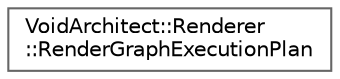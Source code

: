 digraph "Graphical Class Hierarchy"
{
 // LATEX_PDF_SIZE
  bgcolor="transparent";
  edge [fontname=Helvetica,fontsize=10,labelfontname=Helvetica,labelfontsize=10];
  node [fontname=Helvetica,fontsize=10,shape=box,height=0.2,width=0.4];
  rankdir="LR";
  Node0 [id="Node000000",label="VoidArchitect::Renderer\l::RenderGraphExecutionPlan",height=0.2,width=0.4,color="grey40", fillcolor="white", style="filled",URL="$struct_void_architect_1_1_renderer_1_1_render_graph_execution_plan.html",tooltip=" "];
}

